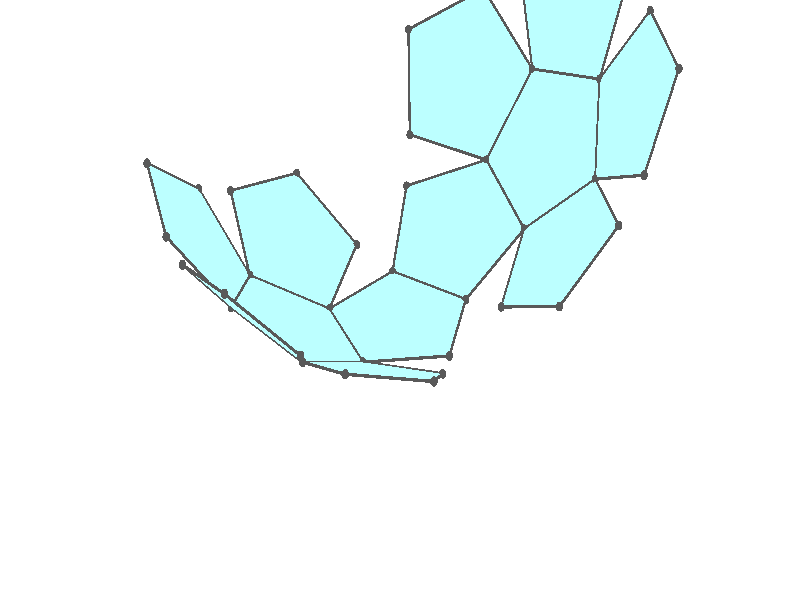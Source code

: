 #version 3.7;
global_settings{assumed_gamma 1.0}
camera{perspective location <18.750000000000000000000000, 10.825317547305481014063844, 12.499999999999996447286321> right <0.133333333333333331482962, -0.230940107675850353485814, -0.000000000000000000000000> up <-0.064951905283832905846353, -0.037499999999999998612221, 0.129903810567665811692706> direction <0.750000000000000111022302, 0.433012701892219298294151, 0.499999999999999944488849> sky <-0.433012701892219298294151, -0.249999999999999944488849, 0.866025403784438707610605> look_at <18.000000000000000000000000, 10.392304845413262270881205, 11.999999999999996447286321>}
light_source{<18.750000000000000000000000, 10.825317547305481014063844, 12.499999999999996447286321> rgb<1.0,1.0,1.0>}
background{rgb<1,1,1>}
union{union{object{union{sphere{<0.187592474085079868872938, 0.577350269189625620036566, -0.138261828192370650469911>,0.029999999999999998889777}sphere{<-0.491123473188422809965203, 0.356822089773089878850243, -0.138261828192370650469911>,0.029999999999999998889777}sphere{<-0.491123473188422865476355, -0.356822089773089767827940, -0.138261828192370650469911>,0.029999999999999998889777}sphere{<0.187592474085079730095060, -0.577350269189625620036566, -0.138261828192370650469911>,0.029999999999999998889777}sphere{<0.607061998206686048717984, -0.000000000000000148687307, -0.138261828192370650469911>,0.029999999999999998889777}} pigment{rgb<0.1,0.1,0.1>}}object{union{cylinder{<0.187592474085079868872938, 0.577350269189625620036566, -0.138261828192370650469911>,<-0.491123473188422809965203, 0.356822089773089878850243, -0.138261828192370650469911>,0.010000000000000000208167}cylinder{<-0.491123473188422809965203, 0.356822089773089878850243, -0.138261828192370650469911>,<-0.491123473188422865476355, -0.356822089773089767827940, -0.138261828192370650469911>,0.010000000000000000208167}cylinder{<-0.491123473188422865476355, -0.356822089773089767827940, -0.138261828192370650469911>,<0.187592474085079730095060, -0.577350269189625620036566, -0.138261828192370650469911>,0.010000000000000000208167}cylinder{<0.187592474085079730095060, -0.577350269189625620036566, -0.138261828192370650469911>,<0.607061998206686048717984, -0.000000000000000148687307, -0.138261828192370650469911>,0.010000000000000000208167}cylinder{<0.607061998206686048717984, -0.000000000000000148687307, -0.138261828192370650469911>,<0.187592474085079868872938, 0.577350269189625620036566, -0.138261828192370650469911>,0.010000000000000000208167}} pigment{rgb<0.1,0.1,0.1>}}object{polygon{5.000000000000000000000000,<0.187592474085079868872938, 0.577350269189625620036566, -0.138261828192370650469911>,<-0.491123473188422809965203, 0.356822089773089878850243, -0.138261828192370650469911>,<-0.491123473188422865476355, -0.356822089773089767827940, -0.138261828192370650469911>,<0.187592474085079730095060, -0.577350269189625620036566, -0.138261828192370650469911>,<0.607061998206686048717984, -0.000000000000000148687307, -0.138261828192370650469911>} pigment{rgbft<0.5,1.0,1.0,0.1,0.1>}}}union{object{union{sphere{<1.239923563550312080039362, -0.187213020849080424845567, 0.133262643882463061029142>,0.029999999999999998889777}sphere{<1.211583996984529232321393, -0.880267300059979773685370, 0.301073996402081767165271>,0.029999999999999998889777}sphere{<0.561207616276809262423342, -1.121385379811794980042805, 0.133262643882462950006840>,0.029999999999999998889777}sphere{<0.187592474085079841117363, -0.577350269189625397991961, -0.138261828192370539447609>,0.029999999999999998889777}sphere{<0.607061998206686048717984, -0.000000000000000222044605, -0.138261828192370539447609>,0.029999999999999998889777}} pigment{rgb<0.1,0.1,0.1>}}object{union{cylinder{<1.239923563550312080039362, -0.187213020849080424845567, 0.133262643882463061029142>,<1.211583996984529232321393, -0.880267300059979773685370, 0.301073996402081767165271>,0.010000000000000000208167}cylinder{<1.211583996984529232321393, -0.880267300059979773685370, 0.301073996402081767165271>,<0.561207616276809262423342, -1.121385379811794980042805, 0.133262643882462950006840>,0.010000000000000000208167}cylinder{<0.561207616276809262423342, -1.121385379811794980042805, 0.133262643882462950006840>,<0.187592474085079841117363, -0.577350269189625397991961, -0.138261828192370539447609>,0.010000000000000000208167}cylinder{<0.187592474085079841117363, -0.577350269189625397991961, -0.138261828192370539447609>,<0.607061998206686048717984, -0.000000000000000222044605, -0.138261828192370539447609>,0.010000000000000000208167}cylinder{<0.607061998206686048717984, -0.000000000000000222044605, -0.138261828192370539447609>,<1.239923563550312080039362, -0.187213020849080424845567, 0.133262643882463061029142>,0.010000000000000000208167}} pigment{rgb<0.1,0.1,0.1>}}object{polygon{5.000000000000000000000000,<1.239923563550312080039362, -0.187213020849080424845567, 0.133262643882463061029142>,<1.211583996984529232321393, -0.880267300059979773685370, 0.301073996402081767165271>,<0.561207616276809262423342, -1.121385379811794980042805, 0.133262643882462950006840>,<0.187592474085079841117363, -0.577350269189625397991961, -0.138261828192370539447609>,<0.607061998206686048717984, -0.000000000000000222044605, -0.138261828192370539447609>} pigment{rgbft<0.5,1.0,1.0,0.1,0.1>}}}union{object{union{sphere{<1.239923563550312302083967, -0.187213020849080480356719, 0.133262643882462561428781>,0.029999999999999998889777}sphere{<1.211583996984529454365997, -0.880267300059979995729975, 0.301073996402081656142968>,0.029999999999999998889777}sphere{<1.702984879849958721464986, -1.005882919718546819609628, 0.803103779798456152150266>,0.029999999999999998889777}sphere{<2.035026894128282748397396, -0.390463362974520888926122, 0.945563896782544488495148>,0.029999999999999998889777}sphere{<1.748839261779835396737326, 0.115502460093248368599994, 0.531579307723622496162363>,0.029999999999999998889777}} pigment{rgb<0.1,0.1,0.1>}}object{union{cylinder{<1.239923563550312302083967, -0.187213020849080480356719, 0.133262643882462561428781>,<1.211583996984529454365997, -0.880267300059979995729975, 0.301073996402081656142968>,0.010000000000000000208167}cylinder{<1.211583996984529454365997, -0.880267300059979995729975, 0.301073996402081656142968>,<1.702984879849958721464986, -1.005882919718546819609628, 0.803103779798456152150266>,0.010000000000000000208167}cylinder{<1.702984879849958721464986, -1.005882919718546819609628, 0.803103779798456152150266>,<2.035026894128282748397396, -0.390463362974520888926122, 0.945563896782544488495148>,0.010000000000000000208167}cylinder{<2.035026894128282748397396, -0.390463362974520888926122, 0.945563896782544488495148>,<1.748839261779835396737326, 0.115502460093248368599994, 0.531579307723622496162363>,0.010000000000000000208167}cylinder{<1.748839261779835396737326, 0.115502460093248368599994, 0.531579307723622496162363>,<1.239923563550312302083967, -0.187213020849080480356719, 0.133262643882462561428781>,0.010000000000000000208167}} pigment{rgb<0.1,0.1,0.1>}}object{polygon{5.000000000000000000000000,<1.239923563550312302083967, -0.187213020849080480356719, 0.133262643882462561428781>,<1.211583996984529454365997, -0.880267300059979995729975, 0.301073996402081656142968>,<1.702984879849958721464986, -1.005882919718546819609628, 0.803103779798456152150266>,<2.035026894128282748397396, -0.390463362974520888926122, 0.945563896782544488495148>,<1.748839261779835396737326, 0.115502460093248368599994, 0.531579307723622496162363>} pigment{rgbft<0.5,1.0,1.0,0.1,0.1>}}}union{object{union{sphere{<1.482902774465533202175038, -1.308799950588900973258433, 0.803103779798455930105661>,0.029999999999999998889777}sphere{<1.211583996984529232321393, -0.880267300059979662663068, 0.301073996402081656142968>,0.029999999999999998889777}sphere{<0.561207616276809262423342, -1.121385379811795202087410, 0.133262643882463227562596>,0.029999999999999998889777}sphere{<0.430571685000300852230737, -1.698937198929445946404826, 0.531579307723622385140061>,0.029999999999999998889777}sphere{<1.000210620027143004762138, -1.814765773656670244662337, 0.945563896782543933383636>,0.029999999999999998889777}} pigment{rgb<0.1,0.1,0.1>}}object{union{cylinder{<1.482902774465533202175038, -1.308799950588900973258433, 0.803103779798455930105661>,<1.211583996984529232321393, -0.880267300059979662663068, 0.301073996402081656142968>,0.010000000000000000208167}cylinder{<1.211583996984529232321393, -0.880267300059979662663068, 0.301073996402081656142968>,<0.561207616276809262423342, -1.121385379811795202087410, 0.133262643882463227562596>,0.010000000000000000208167}cylinder{<0.561207616276809262423342, -1.121385379811795202087410, 0.133262643882463227562596>,<0.430571685000300852230737, -1.698937198929445946404826, 0.531579307723622385140061>,0.010000000000000000208167}cylinder{<0.430571685000300852230737, -1.698937198929445946404826, 0.531579307723622385140061>,<1.000210620027143004762138, -1.814765773656670244662337, 0.945563896782543933383636>,0.010000000000000000208167}cylinder{<1.000210620027143004762138, -1.814765773656670244662337, 0.945563896782543933383636>,<1.482902774465533202175038, -1.308799950588900973258433, 0.803103779798455930105661>,0.010000000000000000208167}} pigment{rgb<0.1,0.1,0.1>}}object{polygon{5.000000000000000000000000,<1.482902774465533202175038, -1.308799950588900973258433, 0.803103779798455930105661>,<1.211583996984529232321393, -0.880267300059979662663068, 0.301073996402081656142968>,<0.561207616276809262423342, -1.121385379811795202087410, 0.133262643882463227562596>,<0.430571685000300852230737, -1.698937198929445946404826, 0.531579307723622385140061>,<1.000210620027143004762138, -1.814765773656670244662337, 0.945563896782543933383636>} pigment{rgbft<0.5,1.0,1.0,0.1,0.1>}}}union{object{union{sphere{<-0.561036167667610774500986, -1.352917964560292896081251, 0.275722760866551008795966>,0.029999999999999998889777}sphere{<0.098529670721977935521352, -1.600712576127292008365544, 0.389119190739534270839783>,0.029999999999999998889777}sphere{<0.561207616276809373445644, -1.121385379811794757998200, 0.133262643882462838984537>,0.029999999999999998889777}sphere{<0.187592474085079841117363, -0.577350269189625286969658, -0.138261828192370678225487>,0.029999999999999998889777}sphere{<-0.505992328055865359104359, -0.720445276067312678769383, -0.050216633854918063528672>,0.029999999999999998889777}} pigment{rgb<0.1,0.1,0.1>}}object{union{cylinder{<-0.561036167667610774500986, -1.352917964560292896081251, 0.275722760866551008795966>,<0.098529670721977935521352, -1.600712576127292008365544, 0.389119190739534270839783>,0.010000000000000000208167}cylinder{<0.098529670721977935521352, -1.600712576127292008365544, 0.389119190739534270839783>,<0.561207616276809373445644, -1.121385379811794757998200, 0.133262643882462838984537>,0.010000000000000000208167}cylinder{<0.561207616276809373445644, -1.121385379811794757998200, 0.133262643882462838984537>,<0.187592474085079841117363, -0.577350269189625286969658, -0.138261828192370678225487>,0.010000000000000000208167}cylinder{<0.187592474085079841117363, -0.577350269189625286969658, -0.138261828192370678225487>,<-0.505992328055865359104359, -0.720445276067312678769383, -0.050216633854918063528672>,0.010000000000000000208167}cylinder{<-0.505992328055865359104359, -0.720445276067312678769383, -0.050216633854918063528672>,<-0.561036167667610774500986, -1.352917964560292896081251, 0.275722760866551008795966>,0.010000000000000000208167}} pigment{rgb<0.1,0.1,0.1>}}object{polygon{5.000000000000000000000000,<-0.561036167667610774500986, -1.352917964560292896081251, 0.275722760866551008795966>,<0.098529670721977935521352, -1.600712576127292008365544, 0.389119190739534270839783>,<0.561207616276809373445644, -1.121385379811794757998200, 0.133262643882462838984537>,<0.187592474085079841117363, -0.577350269189625286969658, -0.138261828192370678225487>,<-0.505992328055865359104359, -0.720445276067312678769383, -0.050216633854918063528672>} pigment{rgbft<0.5,1.0,1.0,0.1,0.1>}}}union{object{union{sphere{<1.239923563550312302083967, -0.187213020849080369334416, 0.133262643882462922251264>,0.029999999999999998889777}sphere{<1.552815468944722443467299, 0.400940103744481357583851, 0.389119190739534381862086>,0.029999999999999998889777}sphere{<1.113331735939558697623397, 0.951651746181834568005797, 0.275722760866551119818268>,0.029999999999999998889777}sphere{<0.528823946045273052263269, 0.703857134614835899810714, -0.050216633854918008017520>,0.029999999999999998889777}sphere{<0.607061998206686048717984, -0.000000000000000277555756, -0.138261828192370733736638>,0.029999999999999998889777}} pigment{rgb<0.1,0.1,0.1>}}object{union{cylinder{<1.239923563550312302083967, -0.187213020849080369334416, 0.133262643882462922251264>,<1.552815468944722443467299, 0.400940103744481357583851, 0.389119190739534381862086>,0.010000000000000000208167}cylinder{<1.552815468944722443467299, 0.400940103744481357583851, 0.389119190739534381862086>,<1.113331735939558697623397, 0.951651746181834568005797, 0.275722760866551119818268>,0.010000000000000000208167}cylinder{<1.113331735939558697623397, 0.951651746181834568005797, 0.275722760866551119818268>,<0.528823946045273052263269, 0.703857134614835899810714, -0.050216633854918008017520>,0.010000000000000000208167}cylinder{<0.528823946045273052263269, 0.703857134614835899810714, -0.050216633854918008017520>,<0.607061998206686048717984, -0.000000000000000277555756, -0.138261828192370733736638>,0.010000000000000000208167}cylinder{<0.607061998206686048717984, -0.000000000000000277555756, -0.138261828192370733736638>,<1.239923563550312302083967, -0.187213020849080369334416, 0.133262643882462922251264>,0.010000000000000000208167}} pigment{rgb<0.1,0.1,0.1>}}object{polygon{5.000000000000000000000000,<1.239923563550312302083967, -0.187213020849080369334416, 0.133262643882462922251264>,<1.552815468944722443467299, 0.400940103744481357583851, 0.389119190739534381862086>,<1.113331735939558697623397, 0.951651746181834568005797, 0.275722760866551119818268>,<0.528823946045273052263269, 0.703857134614835899810714, -0.050216633854918008017520>,<0.607061998206686048717984, -0.000000000000000277555756, -0.138261828192370733736638>} pigment{rgbft<0.5,1.0,1.0,0.1,0.1>}}}union{object{union{sphere{<-1.113160287330359876634134, 0.577350269189625731058868, 0.133262643882462950006840>,0.029999999999999998889777}sphere{<-0.491123473188422698942901, 0.356822089773089878850243, -0.138261828192370539447609>,0.029999999999999998889777}sphere{<-0.491123473188422865476355, -0.356822089773089767827940, -0.138261828192370483936458>,0.029999999999999998889777}sphere{<-1.113160287330360098678739, -0.577350269189625509014263, 0.133262643882462950006840>,0.029999999999999998889777}sphere{<-1.497600180723778429126014, 0.000000000000000129645516, 0.301073996402081767165271>,0.029999999999999998889777}} pigment{rgb<0.1,0.1,0.1>}}object{union{cylinder{<-1.113160287330359876634134, 0.577350269189625731058868, 0.133262643882462950006840>,<-0.491123473188422698942901, 0.356822089773089878850243, -0.138261828192370539447609>,0.010000000000000000208167}cylinder{<-0.491123473188422698942901, 0.356822089773089878850243, -0.138261828192370539447609>,<-0.491123473188422865476355, -0.356822089773089767827940, -0.138261828192370483936458>,0.010000000000000000208167}cylinder{<-0.491123473188422865476355, -0.356822089773089767827940, -0.138261828192370483936458>,<-1.113160287330360098678739, -0.577350269189625509014263, 0.133262643882462950006840>,0.010000000000000000208167}cylinder{<-1.113160287330360098678739, -0.577350269189625509014263, 0.133262643882462950006840>,<-1.497600180723778429126014, 0.000000000000000129645516, 0.301073996402081767165271>,0.010000000000000000208167}cylinder{<-1.497600180723778429126014, 0.000000000000000129645516, 0.301073996402081767165271>,<-1.113160287330359876634134, 0.577350269189625731058868, 0.133262643882462950006840>,0.010000000000000000208167}} pigment{rgb<0.1,0.1,0.1>}}object{polygon{5.000000000000000000000000,<-1.113160287330359876634134, 0.577350269189625731058868, 0.133262643882462950006840>,<-0.491123473188422698942901, 0.356822089773089878850243, -0.138261828192370539447609>,<-0.491123473188422865476355, -0.356822089773089767827940, -0.138261828192370483936458>,<-1.113160287330360098678739, -0.577350269189625509014263, 0.133262643882462950006840>,<-1.497600180723778429126014, 0.000000000000000129645516, 0.301073996402081767165271>} pigment{rgbft<0.5,1.0,1.0,0.1,0.1>}}}union{object{union{sphere{<-1.113160287330360098678739, 0.577350269189626286170380, 0.133262643882463116540293>,0.029999999999999998889777}sphere{<-1.346950040563712924779338, 1.121385379811795868221225, 0.531579307723623273318481>,0.029999999999999998889777}sphere{<-1.875879947676794001765188, 0.880267300059979440618463, 0.945563896782545043606660>,0.029999999999999998889777}sphere{<-1.968986854705650157981722, 0.187213020849079869734055, 0.803103779798456596239475>,0.029999999999999998889777}sphere{<-1.497600180723778651170619, 0.000000000000000222044605, 0.301073996402081878187573>,0.029999999999999998889777}} pigment{rgb<0.1,0.1,0.1>}}object{union{cylinder{<-1.113160287330360098678739, 0.577350269189626286170380, 0.133262643882463116540293>,<-1.346950040563712924779338, 1.121385379811795868221225, 0.531579307723623273318481>,0.010000000000000000208167}cylinder{<-1.346950040563712924779338, 1.121385379811795868221225, 0.531579307723623273318481>,<-1.875879947676794001765188, 0.880267300059979440618463, 0.945563896782545043606660>,0.010000000000000000208167}cylinder{<-1.875879947676794001765188, 0.880267300059979440618463, 0.945563896782545043606660>,<-1.968986854705650157981722, 0.187213020849079869734055, 0.803103779798456596239475>,0.010000000000000000208167}cylinder{<-1.968986854705650157981722, 0.187213020849079869734055, 0.803103779798456596239475>,<-1.497600180723778651170619, 0.000000000000000222044605, 0.301073996402081878187573>,0.010000000000000000208167}cylinder{<-1.497600180723778651170619, 0.000000000000000222044605, 0.301073996402081878187573>,<-1.113160287330360098678739, 0.577350269189626286170380, 0.133262643882463116540293>,0.010000000000000000208167}} pigment{rgb<0.1,0.1,0.1>}}object{polygon{5.000000000000000000000000,<-1.113160287330360098678739, 0.577350269189626286170380, 0.133262643882463116540293>,<-1.346950040563712924779338, 1.121385379811795868221225, 0.531579307723623273318481>,<-1.875879947676794001765188, 0.880267300059979440618463, 0.945563896782545043606660>,<-1.968986854705650157981722, 0.187213020849079869734055, 0.803103779798456596239475>,<-1.497600180723778651170619, 0.000000000000000222044605, 0.301073996402081878187573>} pigment{rgbft<0.5,1.0,1.0,0.1,0.1>}}}union{object{union{sphere{<-1.113160287330360320723344, 0.577350269189625842081171, 0.133262643882462950006840>,0.029999999999999998889777}sphere{<-1.346950040563713146823943, 1.121385379811795868221225, 0.531579307723623162296178>,0.029999999999999998889777}sphere{<-0.820553054498864620214249, 1.600712576127292674499358, 0.580972292390560474117933>,0.029999999999999998889777}sphere{<-0.261432072301930551461169, 1.352917964560294450393485, 0.213182171879370163658507>,0.029999999999999998889777}sphere{<-0.442273287545848825530470, 0.720445276067313788992408, -0.063517607989902802323456>,0.029999999999999998889777}} pigment{rgb<0.1,0.1,0.1>}}object{union{cylinder{<-1.113160287330360320723344, 0.577350269189625842081171, 0.133262643882462950006840>,<-1.346950040563713146823943, 1.121385379811795868221225, 0.531579307723623162296178>,0.010000000000000000208167}cylinder{<-1.346950040563713146823943, 1.121385379811795868221225, 0.531579307723623162296178>,<-0.820553054498864620214249, 1.600712576127292674499358, 0.580972292390560474117933>,0.010000000000000000208167}cylinder{<-0.820553054498864620214249, 1.600712576127292674499358, 0.580972292390560474117933>,<-0.261432072301930551461169, 1.352917964560294450393485, 0.213182171879370163658507>,0.010000000000000000208167}cylinder{<-0.261432072301930551461169, 1.352917964560294450393485, 0.213182171879370163658507>,<-0.442273287545848825530470, 0.720445276067313788992408, -0.063517607989902802323456>,0.010000000000000000208167}cylinder{<-0.442273287545848825530470, 0.720445276067313788992408, -0.063517607989902802323456>,<-1.113160287330360320723344, 0.577350269189625842081171, 0.133262643882462950006840>,0.010000000000000000208167}} pigment{rgb<0.1,0.1,0.1>}}object{polygon{5.000000000000000000000000,<-1.113160287330360320723344, 0.577350269189625842081171, 0.133262643882462950006840>,<-1.346950040563713146823943, 1.121385379811795868221225, 0.531579307723623162296178>,<-0.820553054498864620214249, 1.600712576127292674499358, 0.580972292390560474117933>,<-0.261432072301930551461169, 1.352917964560294450393485, 0.213182171879370163658507>,<-0.442273287545848825530470, 0.720445276067313788992408, -0.063517607989902802323456>} pigment{rgbft<0.5,1.0,1.0,0.1,0.1>}}}union{object{union{sphere{<-1.067874410865187639885221, 1.698937198929446612538641, 0.844371098124848673549536>,0.029999999999999998889777}sphere{<-1.346950040563712924779338, 1.121385379811795646176620, 0.531579307723623495363086>,0.029999999999999998889777}sphere{<-1.875879947676793779720583, 0.880267300059979440618463, 0.945563896782545043606660>,0.029999999999999998889777}sphere{<-1.923700978240477477143600, 1.308799950588899640990803, 1.514212234040841487114903>,0.029999999999999998889777}sphere{<-1.424326093392800585135660, 1.814765773656669578528522, 1.451671645053660641977444>,0.029999999999999998889777}} pigment{rgb<0.1,0.1,0.1>}}object{union{cylinder{<-1.067874410865187639885221, 1.698937198929446612538641, 0.844371098124848673549536>,<-1.346950040563712924779338, 1.121385379811795646176620, 0.531579307723623495363086>,0.010000000000000000208167}cylinder{<-1.346950040563712924779338, 1.121385379811795646176620, 0.531579307723623495363086>,<-1.875879947676793779720583, 0.880267300059979440618463, 0.945563896782545043606660>,0.010000000000000000208167}cylinder{<-1.875879947676793779720583, 0.880267300059979440618463, 0.945563896782545043606660>,<-1.923700978240477477143600, 1.308799950588899640990803, 1.514212234040841487114903>,0.010000000000000000208167}cylinder{<-1.923700978240477477143600, 1.308799950588899640990803, 1.514212234040841487114903>,<-1.424326093392800585135660, 1.814765773656669578528522, 1.451671645053660641977444>,0.010000000000000000208167}cylinder{<-1.424326093392800585135660, 1.814765773656669578528522, 1.451671645053660641977444>,<-1.067874410865187639885221, 1.698937198929446612538641, 0.844371098124848673549536>,0.010000000000000000208167}} pigment{rgb<0.1,0.1,0.1>}}object{polygon{5.000000000000000000000000,<-1.067874410865187639885221, 1.698937198929446612538641, 0.844371098124848673549536>,<-1.346950040563712924779338, 1.121385379811795646176620, 0.531579307723623495363086>,<-1.875879947676793779720583, 0.880267300059979440618463, 0.945563896782545043606660>,<-1.923700978240477477143600, 1.308799950588899640990803, 1.514212234040841487114903>,<-1.424326093392800585135660, 1.814765773656669578528522, 1.451671645053660641977444>} pigment{rgbft<0.5,1.0,1.0,0.1,0.1>}}}union{object{union{sphere{<-2.372725524627487203588316, 0.390463362974520722392668, 1.865656234112581302042599>,0.029999999999999998889777}sphere{<-2.125404168261164628006554, 1.005882919718546597565023, 1.602257428378293990789416>,0.029999999999999998889777}sphere{<-1.875879947676794223809793, 0.880267300059979662663068, 0.945563896782544821562055>,0.029999999999999998889777}sphere{<-1.968986854705650380026327, 0.187213020849079814222904, 0.803103779798456152150266>,0.029999999999999998889777}sphere{<-2.276054308421230132353230, -0.115502460093249048611597, 1.371752117056752373613904>,0.029999999999999998889777}} pigment{rgb<0.1,0.1,0.1>}}object{union{cylinder{<-2.372725524627487203588316, 0.390463362974520722392668, 1.865656234112581302042599>,<-2.125404168261164628006554, 1.005882919718546597565023, 1.602257428378293990789416>,0.010000000000000000208167}cylinder{<-2.125404168261164628006554, 1.005882919718546597565023, 1.602257428378293990789416>,<-1.875879947676794223809793, 0.880267300059979662663068, 0.945563896782544821562055>,0.010000000000000000208167}cylinder{<-1.875879947676794223809793, 0.880267300059979662663068, 0.945563896782544821562055>,<-1.968986854705650380026327, 0.187213020849079814222904, 0.803103779798456152150266>,0.010000000000000000208167}cylinder{<-1.968986854705650380026327, 0.187213020849079814222904, 0.803103779798456152150266>,<-2.276054308421230132353230, -0.115502460093249048611597, 1.371752117056752373613904>,0.010000000000000000208167}cylinder{<-2.276054308421230132353230, -0.115502460093249048611597, 1.371752117056752373613904>,<-2.372725524627487203588316, 0.390463362974520722392668, 1.865656234112581302042599>,0.010000000000000000208167}} pigment{rgb<0.1,0.1,0.1>}}object{polygon{5.000000000000000000000000,<-2.372725524627487203588316, 0.390463362974520722392668, 1.865656234112581302042599>,<-2.125404168261164628006554, 1.005882919718546597565023, 1.602257428378293990789416>,<-1.875879947676794223809793, 0.880267300059979662663068, 0.945563896782544821562055>,<-1.968986854705650380026327, 0.187213020849079814222904, 0.803103779798456152150266>,<-2.276054308421230132353230, -0.115502460093249048611597, 1.371752117056752373613904>} pigment{rgbft<0.5,1.0,1.0,0.1,0.1>}}}union{object{union{sphere{<-1.390672718780535666027731, -0.703857134614836676966831, 0.350466981069018745920118>,0.029999999999999998889777}sphere{<-1.795974586950722429179450, -0.951651746181836011295729, 0.883023307795362866201572>,0.029999999999999998889777}sphere{<-2.153392379126969125024971, -0.400940103744482634340329, 1.162768233969100561964183>,0.029999999999999998889777}sphere{<-1.968986854705650157981722, 0.187213020849079647689450, 0.803103779798456596239475>,0.029999999999999998889777}sphere{<-1.497600180723778651170619, 0.000000000000000111022302, 0.301073996402081989209876>,0.029999999999999998889777}} pigment{rgb<0.1,0.1,0.1>}}object{union{cylinder{<-1.390672718780535666027731, -0.703857134614836676966831, 0.350466981069018745920118>,<-1.795974586950722429179450, -0.951651746181836011295729, 0.883023307795362866201572>,0.010000000000000000208167}cylinder{<-1.795974586950722429179450, -0.951651746181836011295729, 0.883023307795362866201572>,<-2.153392379126969125024971, -0.400940103744482634340329, 1.162768233969100561964183>,0.010000000000000000208167}cylinder{<-2.153392379126969125024971, -0.400940103744482634340329, 1.162768233969100561964183>,<-1.968986854705650157981722, 0.187213020849079647689450, 0.803103779798456596239475>,0.010000000000000000208167}cylinder{<-1.968986854705650157981722, 0.187213020849079647689450, 0.803103779798456596239475>,<-1.497600180723778651170619, 0.000000000000000111022302, 0.301073996402081989209876>,0.010000000000000000208167}cylinder{<-1.497600180723778651170619, 0.000000000000000111022302, 0.301073996402081989209876>,<-1.390672718780535666027731, -0.703857134614836676966831, 0.350466981069018745920118>,0.010000000000000000208167}} pigment{rgb<0.1,0.1,0.1>}}object{polygon{5.000000000000000000000000,<-1.390672718780535666027731, -0.703857134614836676966831, 0.350466981069018745920118>,<-1.795974586950722429179450, -0.951651746181836011295729, 0.883023307795362866201572>,<-2.153392379126969125024971, -0.400940103744482634340329, 1.162768233969100561964183>,<-1.968986854705650157981722, 0.187213020849079647689450, 0.803103779798456596239475>,<-1.497600180723778651170619, 0.000000000000000111022302, 0.301073996402081989209876>} pigment{rgbft<0.5,1.0,1.0,0.1,0.1>}}}}
